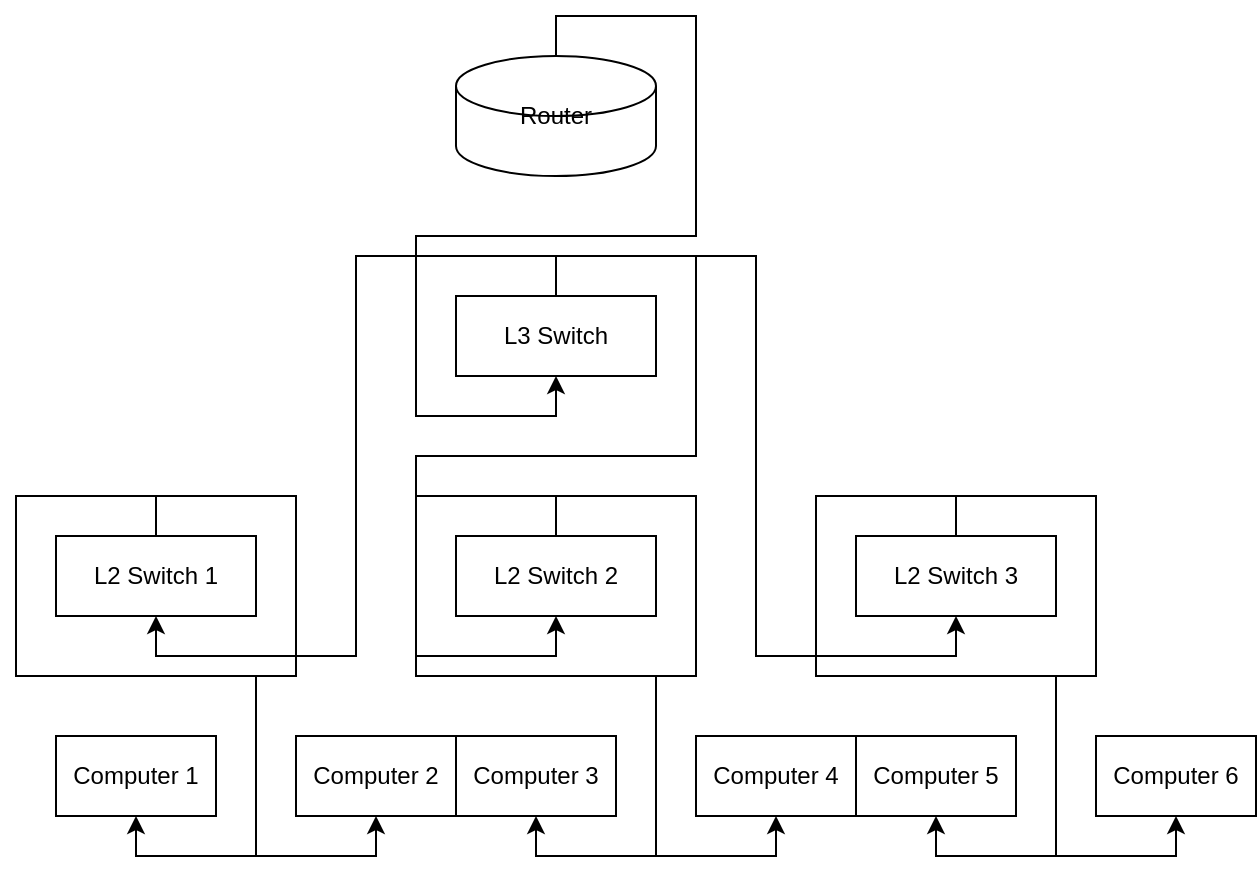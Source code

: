 <mxfile>
  <diagram name="Basic Network Setup" id="basic-network-setup">
    <mxGraphModel dx="1257" dy="798" grid="1" gridSize="10" guides="1" tooltips="1" connect="1" arrows="1" fold="1" page="1" pageScale="1" pageWidth="827" pageHeight="1169" math="0" shadow="0">
      <root>
        <mxCell id="0" />
        <mxCell id="1" parent="0" />
        <!-- Router -->
        <mxCell id="2" value="Router" style="shape=cylinder3;whiteSpace=wrap;html=1;" vertex="1" parent="1">
          <mxGeometry x="400" y="40" width="100" height="60" as="geometry" />
        </mxCell>
        <!-- L3 Switch -->
        <mxCell id="3" value="L3 Switch" style="shape=rect;rounded=0;whiteSpace=wrap;html=1;" vertex="1" parent="1">
          <mxGeometry x="400" y="160" width="100" height="40" as="geometry" />
        </mxCell>
        <!-- L2 Switch 1 -->
        <mxCell id="4" value="L2 Switch 1" style="shape=rect;rounded=0;whiteSpace=wrap;html=1;" vertex="1" parent="1">
          <mxGeometry x="200" y="280" width="100" height="40" as="geometry" />
        </mxCell>
        <!-- L2 Switch 2 -->
        <mxCell id="5" value="L2 Switch 2" style="shape=rect;rounded=0;whiteSpace=wrap;html=1;" vertex="1" parent="1">
          <mxGeometry x="400" y="280" width="100" height="40" as="geometry" />
        </mxCell>
        <!-- L2 Switch 3 -->
        <mxCell id="6" value="L2 Switch 3" style="shape=rect;rounded=0;whiteSpace=wrap;html=1;" vertex="1" parent="1">
          <mxGeometry x="600" y="280" width="100" height="40" as="geometry" />
        </mxCell>
        <!-- Computer 1 -->
        <mxCell id="7" value="Computer 1" style="shape=rect;whiteSpace=wrap;html=1;" vertex="1" parent="1">
          <mxGeometry x="200" y="380" width="80" height="40" as="geometry" />
        </mxCell>
        <!-- Computer 2 -->
        <mxCell id="8" value="Computer 2" style="shape=rect;whiteSpace=wrap;html=1;" vertex="1" parent="1">
          <mxGeometry x="320" y="380" width="80" height="40" as="geometry" />
        </mxCell>
        <!-- Computer 3 -->
        <mxCell id="9" value="Computer 3" style="shape=rect;whiteSpace=wrap;html=1;" vertex="1" parent="1">
          <mxGeometry x="400" y="380" width="80" height="40" as="geometry" />
        </mxCell>
        <!-- Computer 4 -->
        <mxCell id="10" value="Computer 4" style="shape=rect;whiteSpace=wrap;html=1;" vertex="1" parent="1">
          <mxGeometry x="520" y="380" width="80" height="40" as="geometry" />
        </mxCell>
        <!-- Computer 5 -->
        <mxCell id="11" value="Computer 5" style="shape=rect;whiteSpace=wrap;html=1;" vertex="1" parent="1">
          <mxGeometry x="600" y="380" width="80" height="40" as="geometry" />
        </mxCell>
        <!-- Computer 6 -->
        <mxCell id="12" value="Computer 6" style="shape=rect;whiteSpace=wrap;html=1;" vertex="1" parent="1">
          <mxGeometry x="720" y="380" width="80" height="40" as="geometry" />
        </mxCell>
        <!-- Connections -->
        <mxCell id="13" style="edgeStyle=orthogonalEdgeStyle;rounded=0;orthogonalLoop=1;jettySize=auto;html=1;exitX=0.5;exitY=0;exitDx=0;exitDy=0;entryX=0.5;entryY=1;entryDx=0;entryDy=0;" edge="1" parent="1" source="2" target="3">
          <mxGeometry relative="1" as="geometry" />
        </mxCell>
        <mxCell id="14" style="edgeStyle=orthogonalEdgeStyle;rounded=0;orthogonalLoop=1;jettySize=auto;html=1;exitX=0.5;exitY=0;exitDx=0;exitDy=0;entryX=0.5;entryY=1;entryDx=0;entryDy=0;" edge="1" parent="1" source="3" target="4">
          <mxGeometry relative="1" as="geometry" />
        </mxCell>
        <mxCell id="15" style="edgeStyle=orthogonalEdgeStyle;rounded=0;orthogonalLoop=1;jettySize=auto;html=1;exitX=0.5;exitY=0;exitDx=0;exitDy=0;entryX=0.5;entryY=1;entryDx=0;entryDy=0;" edge="1" parent="1" source="3" target="5">
          <mxGeometry relative="1" as="geometry" />
        </mxCell>
        <mxCell id="16" style="edgeStyle=orthogonalEdgeStyle;rounded=0;orthogonalLoop=1;jettySize=auto;html=1;exitX=0.5;exitY=0;exitDx=0;exitDy=0;entryX=0.5;entryY=1;entryDx=0;entryDy=0;" edge="1" parent="1" source="3" target="6">
          <mxGeometry relative="1" as="geometry" />
        </mxCell>
        <mxCell id="17" style="edgeStyle=orthogonalEdgeStyle;rounded=0;orthogonalLoop=1;jettySize=auto;html=1;exitX=0.5;exitY=0;exitDx=0;exitDy=0;entryX=0.5;entryY=1;entryDx=0;entryDy=0;" edge="1" parent="1" source="4" target="7">
          <mxGeometry relative="1" as="geometry" />
        </mxCell>
        <mxCell id="18" style="edgeStyle=orthogonalEdgeStyle;rounded=0;orthogonalLoop=1;jettySize=auto;html=1;exitX=0.5;exitY=0;exitDx=0;exitDy=0;entryX=0.5;entryY=1;entryDx=0;entryDy=0;" edge="1" parent="1" source="4" target="8">
          <mxGeometry relative="1" as="geometry" />
        </mxCell>
        <mxCell id="19" style="edgeStyle=orthogonalEdgeStyle;rounded=0;orthogonalLoop=1;jettySize=auto;html=1;exitX=0.5;exitY=0;exitDx=0;exitDy=0;entryX=0.5;entryY=1;entryDx=0;entryDy=0;" edge="1" parent="1" source="5" target="9">
          <mxGeometry relative="1" as="geometry" />
        </mxCell>
        <mxCell id="20" style="edgeStyle=orthogonalEdgeStyle;rounded=0;orthogonalLoop=1;jettySize=auto;html=1;exitX=0.5;exitY=0;exitDx=0;exitDy=0;entryX=0.5;entryY=1;entryDx=0;entryDy=0;" edge="1" parent="1" source="5" target="10">
          <mxGeometry relative="1" as="geometry" />
        </mxCell>
        <mxCell id="21" style="edgeStyle=orthogonalEdgeStyle;rounded=0;orthogonalLoop=1;jettySize=auto;html=1;exitX=0.5;exitY=0;exitDx=0;exitDy=0;entryX=0.5;entryY=1;entryDx=0;entryDy=0;" edge="1" parent="1" source="6" target="11">
          <mxGeometry relative="1" as="geometry" />
        </mxCell>
        <mxCell id="22" style="edgeStyle=orthogonalEdgeStyle;rounded=0;orthogonalLoop=1;jettySize=auto;html=1;exitX=0.5;exitY=0;exitDx=0;exitDy=0;entryX=0.5;entryY=1;entryDx=0;entryDy=0;" edge="1" parent="1" source="6" target="12">
          <mxGeometry relative="1" as="geometry" />
        </mxCell>
      </root>
    </mxGraphModel>
  </diagram>
</mxfile>
